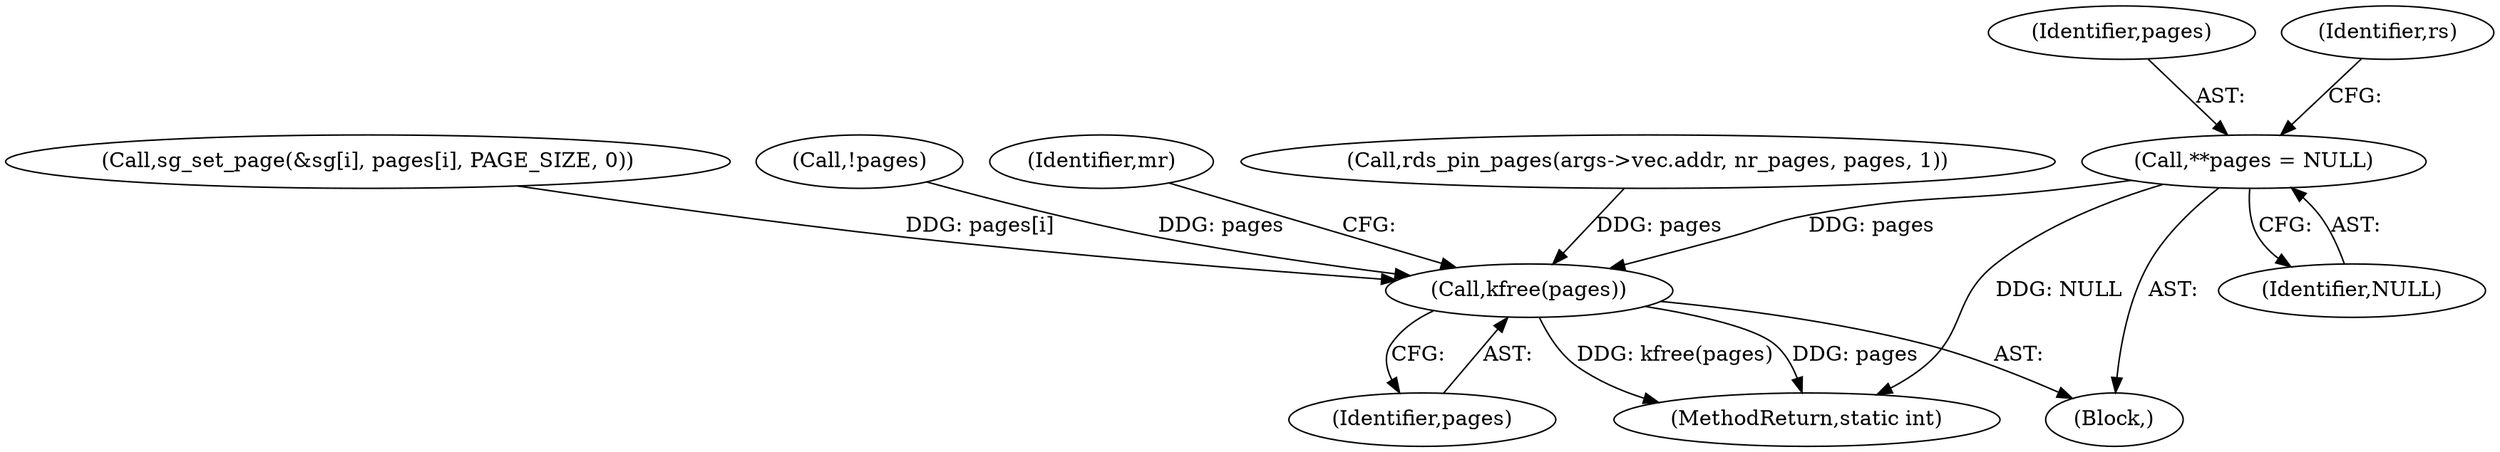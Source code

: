 digraph "0_linux_f3069c6d33f6ae63a1668737bc78aaaa51bff7ca@pointer" {
"1000121" [label="(Call,**pages = NULL)"];
"1000498" [label="(Call,kfree(pages))"];
"1000123" [label="(Identifier,NULL)"];
"1000499" [label="(Identifier,pages)"];
"1000498" [label="(Call,kfree(pages))"];
"1000343" [label="(Call,sg_set_page(&sg[i], pages[i], PAGE_SIZE, 0))"];
"1000506" [label="(MethodReturn,static int)"];
"1000113" [label="(Block,)"];
"1000122" [label="(Identifier,pages)"];
"1000213" [label="(Call,!pages)"];
"1000121" [label="(Call,**pages = NULL)"];
"1000501" [label="(Identifier,mr)"];
"1000294" [label="(Call,rds_pin_pages(args->vec.addr, nr_pages, pages, 1))"];
"1000135" [label="(Identifier,rs)"];
"1000121" -> "1000113"  [label="AST: "];
"1000121" -> "1000123"  [label="CFG: "];
"1000122" -> "1000121"  [label="AST: "];
"1000123" -> "1000121"  [label="AST: "];
"1000135" -> "1000121"  [label="CFG: "];
"1000121" -> "1000506"  [label="DDG: NULL"];
"1000121" -> "1000498"  [label="DDG: pages"];
"1000498" -> "1000113"  [label="AST: "];
"1000498" -> "1000499"  [label="CFG: "];
"1000499" -> "1000498"  [label="AST: "];
"1000501" -> "1000498"  [label="CFG: "];
"1000498" -> "1000506"  [label="DDG: kfree(pages)"];
"1000498" -> "1000506"  [label="DDG: pages"];
"1000213" -> "1000498"  [label="DDG: pages"];
"1000343" -> "1000498"  [label="DDG: pages[i]"];
"1000294" -> "1000498"  [label="DDG: pages"];
}
